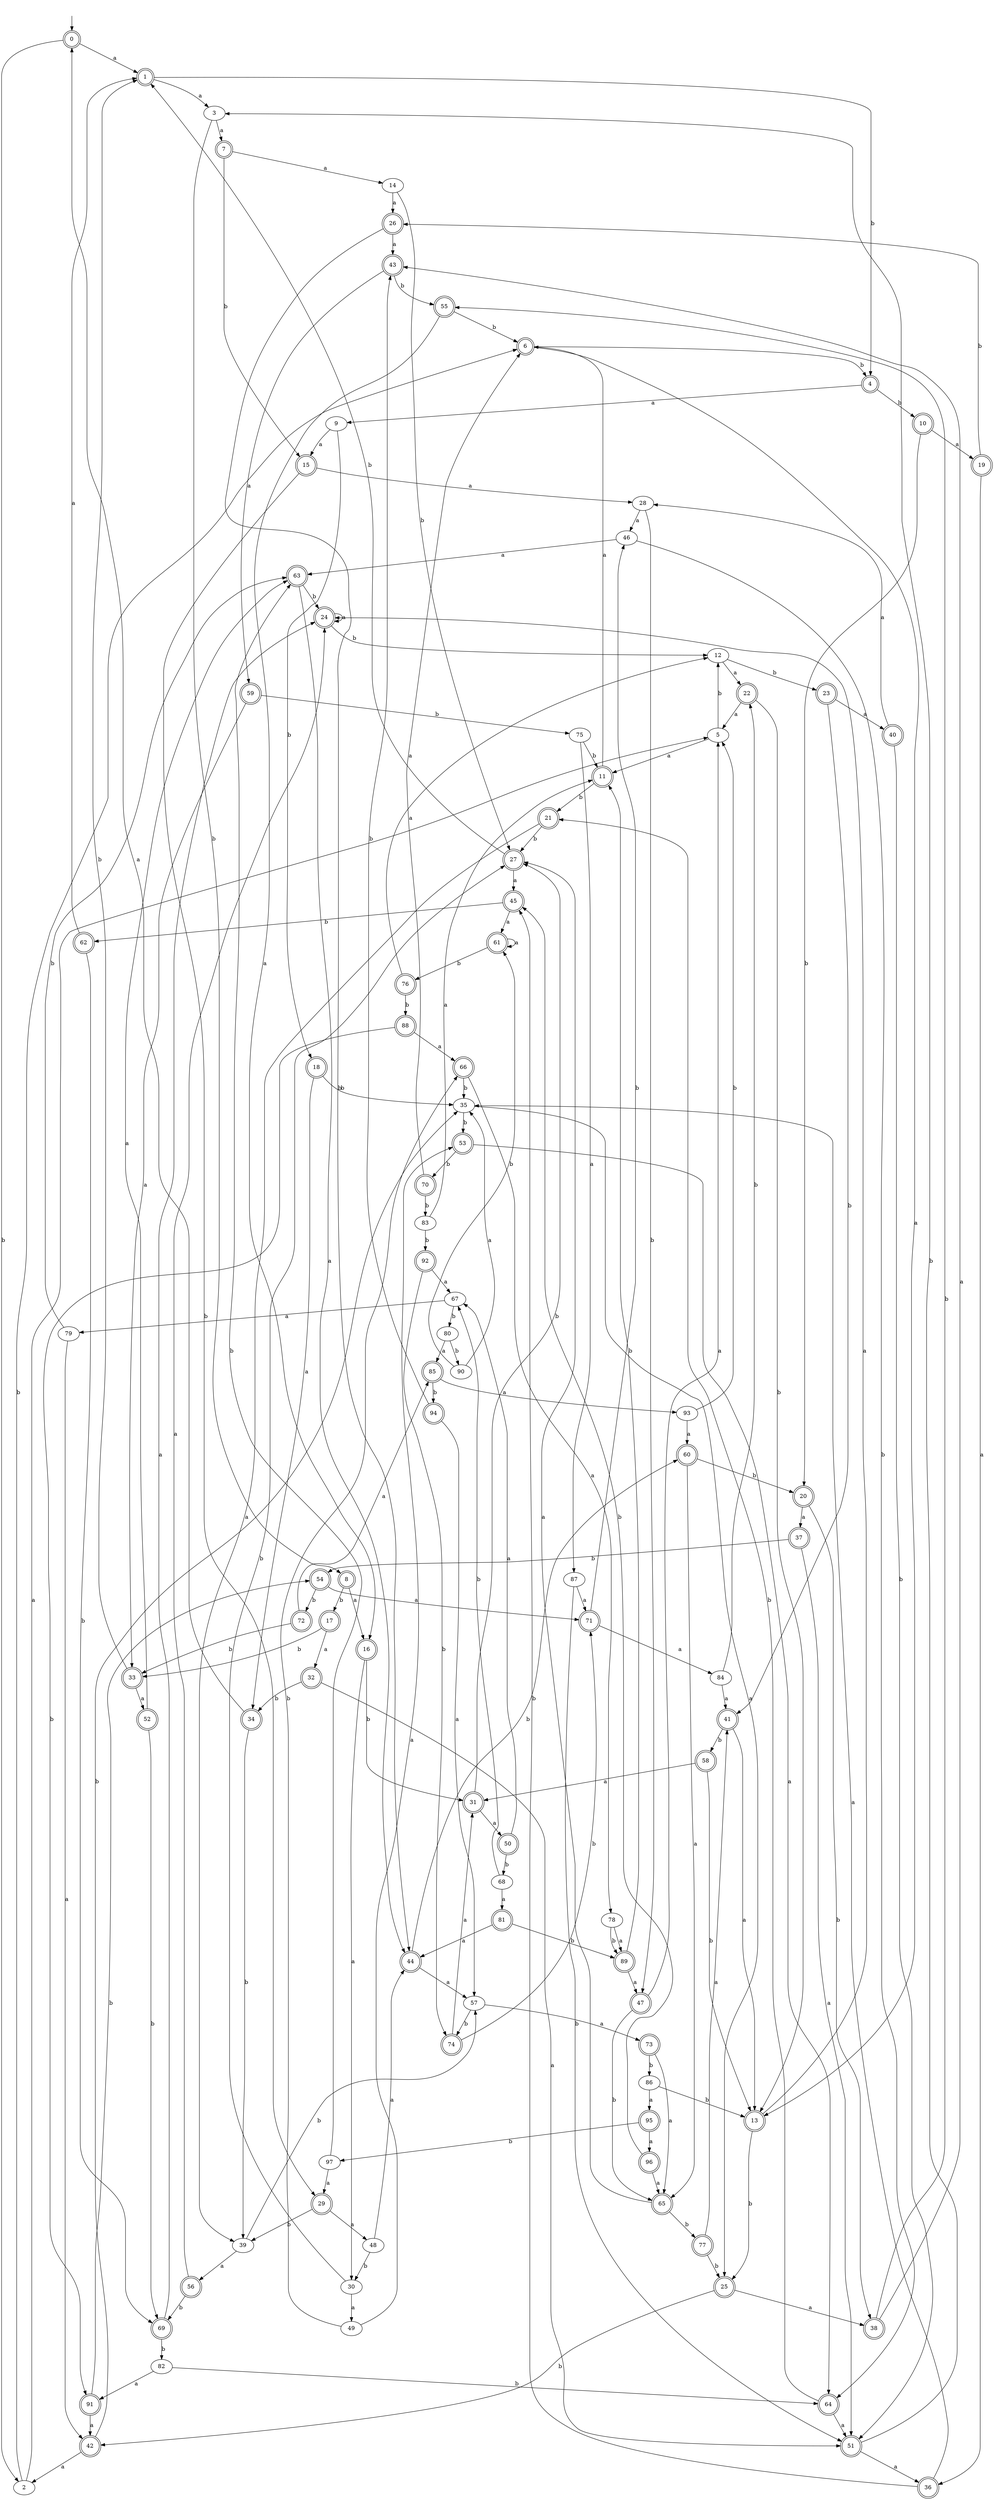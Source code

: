 digraph RandomDFA {
  __start0 [label="", shape=none];
  __start0 -> 0 [label=""];
  0 [shape=circle] [shape=doublecircle]
  0 -> 1 [label="a"]
  0 -> 2 [label="b"]
  1 [shape=doublecircle]
  1 -> 3 [label="a"]
  1 -> 4 [label="b"]
  2
  2 -> 5 [label="a"]
  2 -> 6 [label="b"]
  3
  3 -> 7 [label="a"]
  3 -> 8 [label="b"]
  4 [shape=doublecircle]
  4 -> 9 [label="a"]
  4 -> 10 [label="b"]
  5
  5 -> 11 [label="a"]
  5 -> 12 [label="b"]
  6 [shape=doublecircle]
  6 -> 13 [label="a"]
  6 -> 4 [label="b"]
  7 [shape=doublecircle]
  7 -> 14 [label="a"]
  7 -> 15 [label="b"]
  8 [shape=doublecircle]
  8 -> 16 [label="a"]
  8 -> 17 [label="b"]
  9
  9 -> 15 [label="a"]
  9 -> 18 [label="b"]
  10 [shape=doublecircle]
  10 -> 19 [label="a"]
  10 -> 20 [label="b"]
  11 [shape=doublecircle]
  11 -> 6 [label="a"]
  11 -> 21 [label="b"]
  12
  12 -> 22 [label="a"]
  12 -> 23 [label="b"]
  13 [shape=doublecircle]
  13 -> 24 [label="a"]
  13 -> 25 [label="b"]
  14
  14 -> 26 [label="a"]
  14 -> 27 [label="b"]
  15 [shape=doublecircle]
  15 -> 28 [label="a"]
  15 -> 29 [label="b"]
  16 [shape=doublecircle]
  16 -> 30 [label="a"]
  16 -> 31 [label="b"]
  17 [shape=doublecircle]
  17 -> 32 [label="a"]
  17 -> 33 [label="b"]
  18 [shape=doublecircle]
  18 -> 34 [label="a"]
  18 -> 35 [label="b"]
  19 [shape=doublecircle]
  19 -> 36 [label="a"]
  19 -> 26 [label="b"]
  20 [shape=doublecircle]
  20 -> 37 [label="a"]
  20 -> 38 [label="b"]
  21 [shape=doublecircle]
  21 -> 39 [label="a"]
  21 -> 27 [label="b"]
  22 [shape=doublecircle]
  22 -> 5 [label="a"]
  22 -> 13 [label="b"]
  23 [shape=doublecircle]
  23 -> 40 [label="a"]
  23 -> 41 [label="b"]
  24 [shape=doublecircle]
  24 -> 24 [label="a"]
  24 -> 12 [label="b"]
  25 [shape=doublecircle]
  25 -> 38 [label="a"]
  25 -> 42 [label="b"]
  26 [shape=doublecircle]
  26 -> 43 [label="a"]
  26 -> 44 [label="b"]
  27 [shape=doublecircle]
  27 -> 45 [label="a"]
  27 -> 1 [label="b"]
  28
  28 -> 46 [label="a"]
  28 -> 47 [label="b"]
  29 [shape=doublecircle]
  29 -> 48 [label="a"]
  29 -> 39 [label="b"]
  30
  30 -> 49 [label="a"]
  30 -> 27 [label="b"]
  31 [shape=doublecircle]
  31 -> 50 [label="a"]
  31 -> 27 [label="b"]
  32 [shape=doublecircle]
  32 -> 51 [label="a"]
  32 -> 34 [label="b"]
  33 [shape=doublecircle]
  33 -> 52 [label="a"]
  33 -> 1 [label="b"]
  34 [shape=doublecircle]
  34 -> 0 [label="a"]
  34 -> 39 [label="b"]
  35
  35 -> 25 [label="a"]
  35 -> 53 [label="b"]
  36 [shape=doublecircle]
  36 -> 35 [label="a"]
  36 -> 45 [label="b"]
  37 [shape=doublecircle]
  37 -> 51 [label="a"]
  37 -> 54 [label="b"]
  38 [shape=doublecircle]
  38 -> 43 [label="a"]
  38 -> 55 [label="b"]
  39
  39 -> 56 [label="a"]
  39 -> 57 [label="b"]
  40 [shape=doublecircle]
  40 -> 28 [label="a"]
  40 -> 51 [label="b"]
  41 [shape=doublecircle]
  41 -> 13 [label="a"]
  41 -> 58 [label="b"]
  42 [shape=doublecircle]
  42 -> 2 [label="a"]
  42 -> 35 [label="b"]
  43 [shape=doublecircle]
  43 -> 59 [label="a"]
  43 -> 55 [label="b"]
  44 [shape=doublecircle]
  44 -> 57 [label="a"]
  44 -> 60 [label="b"]
  45 [shape=doublecircle]
  45 -> 61 [label="a"]
  45 -> 62 [label="b"]
  46
  46 -> 63 [label="a"]
  46 -> 64 [label="b"]
  47 [shape=doublecircle]
  47 -> 5 [label="a"]
  47 -> 65 [label="b"]
  48
  48 -> 44 [label="a"]
  48 -> 30 [label="b"]
  49
  49 -> 53 [label="a"]
  49 -> 66 [label="b"]
  50 [shape=doublecircle]
  50 -> 67 [label="a"]
  50 -> 68 [label="b"]
  51 [shape=doublecircle]
  51 -> 36 [label="a"]
  51 -> 3 [label="b"]
  52 [shape=doublecircle]
  52 -> 63 [label="a"]
  52 -> 69 [label="b"]
  53 [shape=doublecircle]
  53 -> 64 [label="a"]
  53 -> 70 [label="b"]
  54 [shape=doublecircle]
  54 -> 71 [label="a"]
  54 -> 72 [label="b"]
  55 [shape=doublecircle]
  55 -> 16 [label="a"]
  55 -> 6 [label="b"]
  56 [shape=doublecircle]
  56 -> 24 [label="a"]
  56 -> 69 [label="b"]
  57
  57 -> 73 [label="a"]
  57 -> 74 [label="b"]
  58 [shape=doublecircle]
  58 -> 31 [label="a"]
  58 -> 13 [label="b"]
  59 [shape=doublecircle]
  59 -> 33 [label="a"]
  59 -> 75 [label="b"]
  60 [shape=doublecircle]
  60 -> 65 [label="a"]
  60 -> 20 [label="b"]
  61 [shape=doublecircle]
  61 -> 61 [label="a"]
  61 -> 76 [label="b"]
  62 [shape=doublecircle]
  62 -> 1 [label="a"]
  62 -> 69 [label="b"]
  63 [shape=doublecircle]
  63 -> 44 [label="a"]
  63 -> 24 [label="b"]
  64 [shape=doublecircle]
  64 -> 51 [label="a"]
  64 -> 21 [label="b"]
  65 [shape=doublecircle]
  65 -> 27 [label="a"]
  65 -> 77 [label="b"]
  66 [shape=doublecircle]
  66 -> 78 [label="a"]
  66 -> 35 [label="b"]
  67
  67 -> 79 [label="a"]
  67 -> 80 [label="b"]
  68
  68 -> 81 [label="a"]
  68 -> 67 [label="b"]
  69 [shape=doublecircle]
  69 -> 24 [label="a"]
  69 -> 82 [label="b"]
  70 [shape=doublecircle]
  70 -> 6 [label="a"]
  70 -> 83 [label="b"]
  71 [shape=doublecircle]
  71 -> 84 [label="a"]
  71 -> 46 [label="b"]
  72 [shape=doublecircle]
  72 -> 85 [label="a"]
  72 -> 33 [label="b"]
  73 [shape=doublecircle]
  73 -> 65 [label="a"]
  73 -> 86 [label="b"]
  74 [shape=doublecircle]
  74 -> 31 [label="a"]
  74 -> 71 [label="b"]
  75
  75 -> 87 [label="a"]
  75 -> 11 [label="b"]
  76 [shape=doublecircle]
  76 -> 12 [label="a"]
  76 -> 88 [label="b"]
  77 [shape=doublecircle]
  77 -> 41 [label="a"]
  77 -> 25 [label="b"]
  78
  78 -> 89 [label="a"]
  78 -> 89 [label="b"]
  79
  79 -> 42 [label="a"]
  79 -> 63 [label="b"]
  80
  80 -> 85 [label="a"]
  80 -> 90 [label="b"]
  81 [shape=doublecircle]
  81 -> 44 [label="a"]
  81 -> 89 [label="b"]
  82
  82 -> 91 [label="a"]
  82 -> 64 [label="b"]
  83
  83 -> 11 [label="a"]
  83 -> 92 [label="b"]
  84
  84 -> 41 [label="a"]
  84 -> 22 [label="b"]
  85 [shape=doublecircle]
  85 -> 93 [label="a"]
  85 -> 94 [label="b"]
  86
  86 -> 95 [label="a"]
  86 -> 13 [label="b"]
  87
  87 -> 71 [label="a"]
  87 -> 51 [label="b"]
  88 [shape=doublecircle]
  88 -> 66 [label="a"]
  88 -> 91 [label="b"]
  89 [shape=doublecircle]
  89 -> 47 [label="a"]
  89 -> 11 [label="b"]
  90
  90 -> 35 [label="a"]
  90 -> 61 [label="b"]
  91 [shape=doublecircle]
  91 -> 42 [label="a"]
  91 -> 54 [label="b"]
  92 [shape=doublecircle]
  92 -> 67 [label="a"]
  92 -> 74 [label="b"]
  93
  93 -> 60 [label="a"]
  93 -> 5 [label="b"]
  94 [shape=doublecircle]
  94 -> 57 [label="a"]
  94 -> 43 [label="b"]
  95 [shape=doublecircle]
  95 -> 96 [label="a"]
  95 -> 97 [label="b"]
  96 [shape=doublecircle]
  96 -> 65 [label="a"]
  96 -> 45 [label="b"]
  97
  97 -> 29 [label="a"]
  97 -> 63 [label="b"]
}
